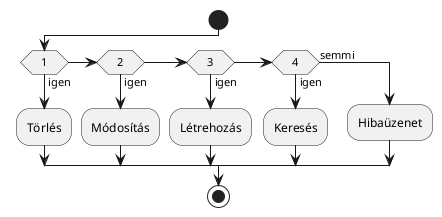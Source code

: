 @startuml
start
if (1) then (igen) 
    :Törlés;
elseif (2) then (igen)
    :Módosítás;
elseif (3) then (igen)
    :Létrehozás;
elseif (4) then (igen)
    :Keresés;
else(semmi)
    :Hibaüzenet;
endif
stop
@enduml